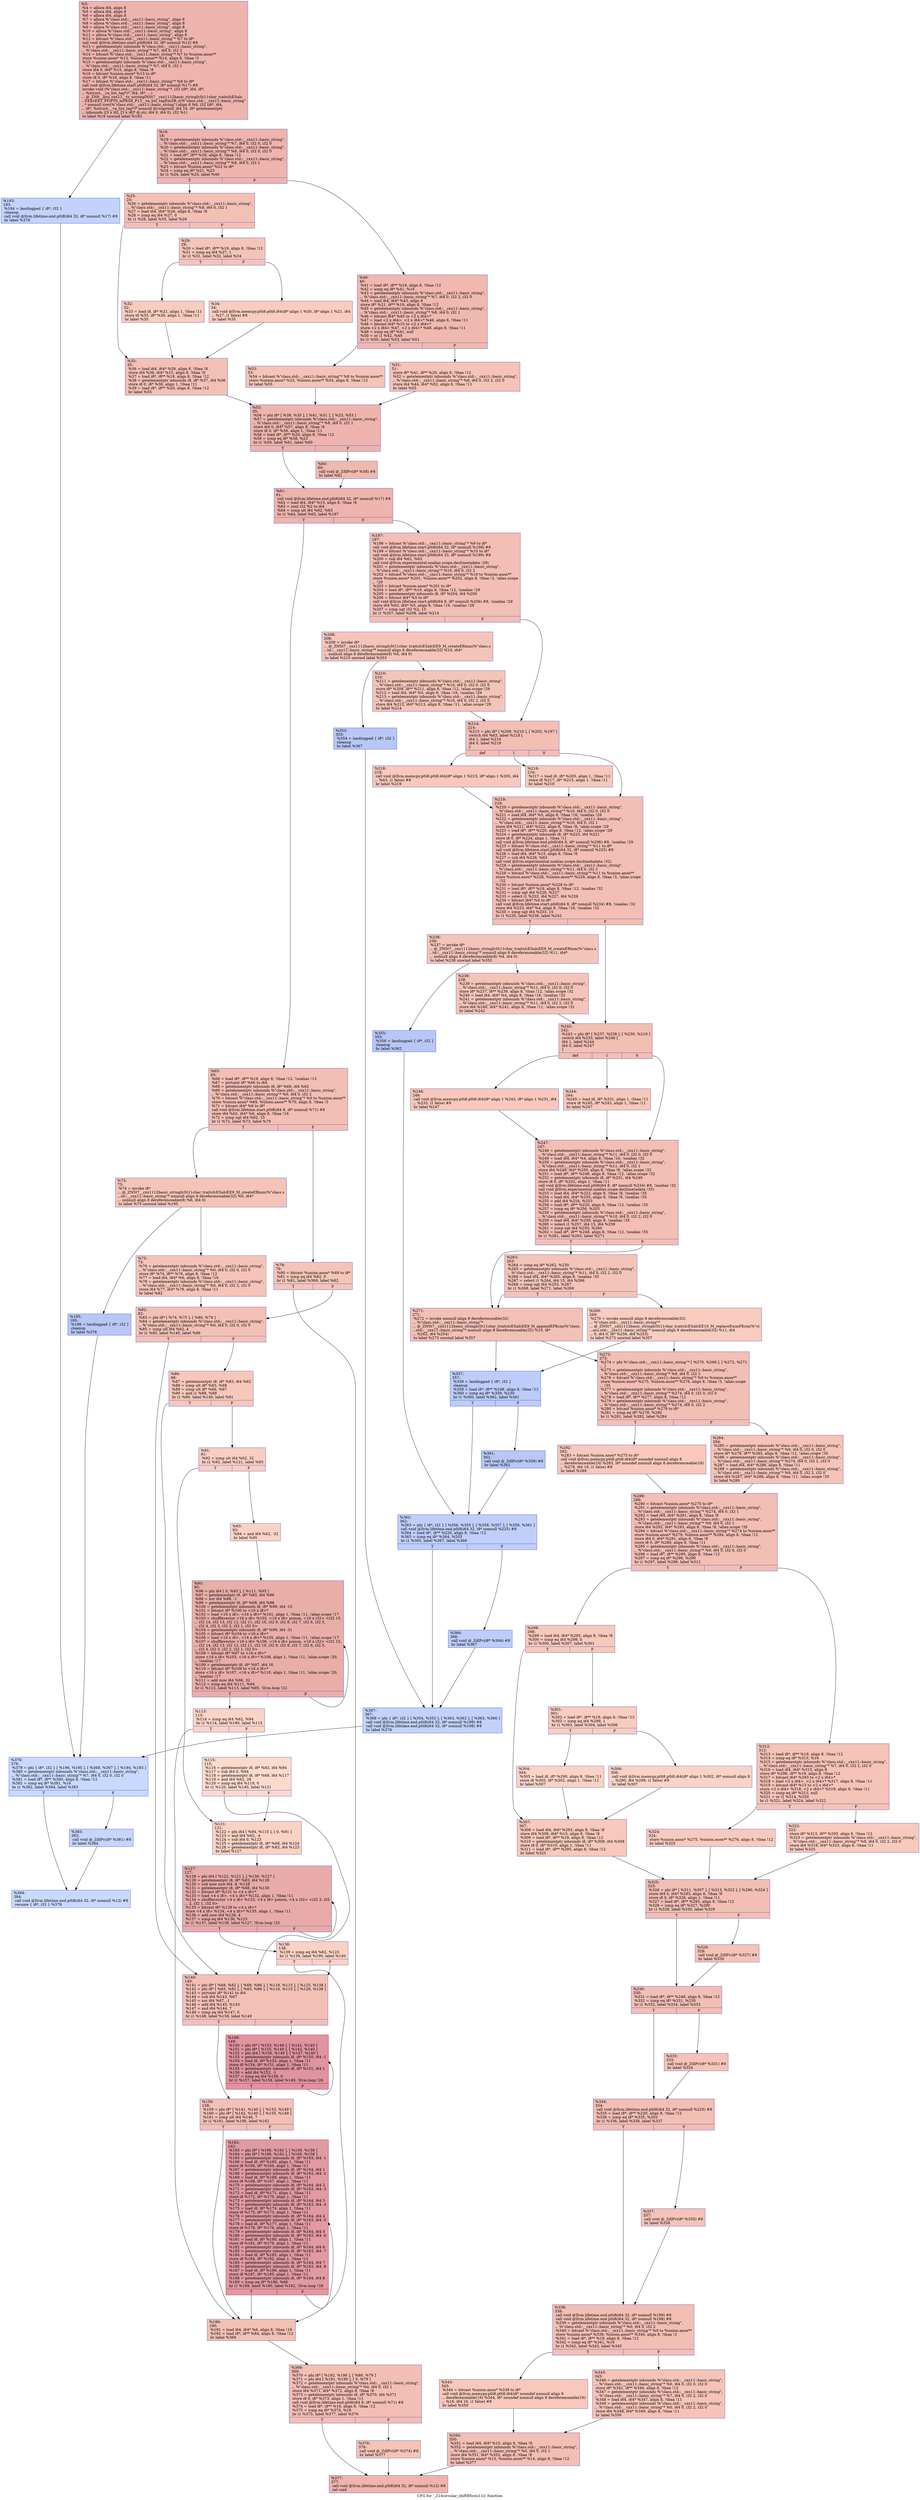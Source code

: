 digraph "CFG for '_Z14circular_shiftB5cxx11ii' function" {
	label="CFG for '_Z14circular_shiftB5cxx11ii' function";

	Node0x5577aebaa3b0 [shape=record,color="#3d50c3ff", style=filled, fillcolor="#d8564670",label="{%3:\l  %4 = alloca i64, align 8\l  %5 = alloca i64, align 8\l  %6 = alloca i64, align 8\l  %7 = alloca %\"class.std::__cxx11::basic_string\", align 8\l  %8 = alloca %\"class.std::__cxx11::basic_string\", align 8\l  %9 = alloca %\"class.std::__cxx11::basic_string\", align 8\l  %10 = alloca %\"class.std::__cxx11::basic_string\", align 8\l  %11 = alloca %\"class.std::__cxx11::basic_string\", align 8\l  %12 = bitcast %\"class.std::__cxx11::basic_string\"* %7 to i8*\l  call void @llvm.lifetime.start.p0i8(i64 32, i8* nonnull %12) #8\l  %13 = getelementptr inbounds %\"class.std::__cxx11::basic_string\",\l... %\"class.std::__cxx11::basic_string\"* %7, i64 0, i32 2\l  %14 = bitcast %\"class.std::__cxx11::basic_string\"* %7 to %union.anon**\l  store %union.anon* %13, %union.anon** %14, align 8, !tbaa !3\l  %15 = getelementptr inbounds %\"class.std::__cxx11::basic_string\",\l... %\"class.std::__cxx11::basic_string\"* %7, i64 0, i32 1\l  store i64 0, i64* %15, align 8, !tbaa !8\l  %16 = bitcast %union.anon* %13 to i8*\l  store i8 0, i8* %16, align 8, !tbaa !11\l  %17 = bitcast %\"class.std::__cxx11::basic_string\"* %8 to i8*\l  call void @llvm.lifetime.start.p0i8(i64 32, i8* nonnull %17) #8\l  invoke void (%\"class.std::__cxx11::basic_string\"*, i32 (i8*, i64, i8*,\l... %struct.__va_list_tag*)*, i64, i8*, ...)\l... @_ZN9__gnu_cxx12__to_xstringINSt7__cxx1112basic_stringIcSt11char_traitsIcESaIc\l...EEEcEET_PFiPT0_mPKS8_P13__va_list_tagEmSB_z(%\"class.std::__cxx11::basic_string\"\l...* nonnull sret(%\"class.std::__cxx11::basic_string\") align 8 %8, i32 (i8*, i64,\l... i8*, %struct.__va_list_tag*)* nonnull @vsnprintf, i64 16, i8* getelementptr\l... inbounds ([3 x i8], [3 x i8]* @.str, i64 0, i64 0), i32 %1)\l          to label %18 unwind label %193\l}"];
	Node0x5577aebaa3b0 -> Node0x5577aebac730;
	Node0x5577aebaa3b0 -> Node0x5577aebac7c0;
	Node0x5577aebac730 [shape=record,color="#3d50c3ff", style=filled, fillcolor="#d8564670",label="{%18:\l18:                                               \l  %19 = getelementptr inbounds %\"class.std::__cxx11::basic_string\",\l... %\"class.std::__cxx11::basic_string\"* %7, i64 0, i32 0, i32 0\l  %20 = getelementptr inbounds %\"class.std::__cxx11::basic_string\",\l... %\"class.std::__cxx11::basic_string\"* %8, i64 0, i32 0, i32 0\l  %21 = load i8*, i8** %20, align 8, !tbaa !12\l  %22 = getelementptr inbounds %\"class.std::__cxx11::basic_string\",\l... %\"class.std::__cxx11::basic_string\"* %8, i64 0, i32 2\l  %23 = bitcast %union.anon* %22 to i8*\l  %24 = icmp eq i8* %21, %23\l  br i1 %24, label %25, label %40\l|{<s0>T|<s1>F}}"];
	Node0x5577aebac730:s0 -> Node0x5577aebace40;
	Node0x5577aebac730:s1 -> Node0x5577aebaced0;
	Node0x5577aebace40 [shape=record,color="#3d50c3ff", style=filled, fillcolor="#e5705870",label="{%25:\l25:                                               \l  %26 = getelementptr inbounds %\"class.std::__cxx11::basic_string\",\l... %\"class.std::__cxx11::basic_string\"* %8, i64 0, i32 1\l  %27 = load i64, i64* %26, align 8, !tbaa !8\l  %28 = icmp eq i64 %27, 0\l  br i1 %28, label %35, label %29\l|{<s0>T|<s1>F}}"];
	Node0x5577aebace40:s0 -> Node0x5577aebad7e0;
	Node0x5577aebace40:s1 -> Node0x5577aebad830;
	Node0x5577aebad830 [shape=record,color="#3d50c3ff", style=filled, fillcolor="#e97a5f70",label="{%29:\l29:                                               \l  %30 = load i8*, i8** %19, align 8, !tbaa !12\l  %31 = icmp eq i64 %27, 1\l  br i1 %31, label %32, label %34\l|{<s0>T|<s1>F}}"];
	Node0x5577aebad830:s0 -> Node0x5577aebae0b0;
	Node0x5577aebad830:s1 -> Node0x5577aebae100;
	Node0x5577aebae0b0 [shape=record,color="#3d50c3ff", style=filled, fillcolor="#f08b6e70",label="{%32:\l32:                                               \l  %33 = load i8, i8* %21, align 1, !tbaa !11\l  store i8 %33, i8* %30, align 1, !tbaa !11\l  br label %35\l}"];
	Node0x5577aebae0b0 -> Node0x5577aebad7e0;
	Node0x5577aebae100 [shape=record,color="#3d50c3ff", style=filled, fillcolor="#f08b6e70",label="{%34:\l34:                                               \l  call void @llvm.memcpy.p0i8.p0i8.i64(i8* align 1 %30, i8* align 1 %21, i64\l... %27, i1 false) #8\l  br label %35\l}"];
	Node0x5577aebae100 -> Node0x5577aebad7e0;
	Node0x5577aebad7e0 [shape=record,color="#3d50c3ff", style=filled, fillcolor="#e5705870",label="{%35:\l35:                                               \l  %36 = load i64, i64* %26, align 8, !tbaa !8\l  store i64 %36, i64* %15, align 8, !tbaa !8\l  %37 = load i8*, i8** %19, align 8, !tbaa !12\l  %38 = getelementptr inbounds i8, i8* %37, i64 %36\l  store i8 0, i8* %38, align 1, !tbaa !11\l  %39 = load i8*, i8** %20, align 8, !tbaa !12\l  br label %55\l}"];
	Node0x5577aebad7e0 -> Node0x5577aebaf290;
	Node0x5577aebaced0 [shape=record,color="#3d50c3ff", style=filled, fillcolor="#de614d70",label="{%40:\l40:                                               \l  %41 = load i8*, i8** %19, align 8, !tbaa !12\l  %42 = icmp eq i8* %41, %16\l  %43 = getelementptr inbounds %\"class.std::__cxx11::basic_string\",\l... %\"class.std::__cxx11::basic_string\"* %7, i64 0, i32 2, i32 0\l  %44 = load i64, i64* %43, align 8\l  store i8* %21, i8** %19, align 8, !tbaa !12\l  %45 = getelementptr inbounds %\"class.std::__cxx11::basic_string\",\l... %\"class.std::__cxx11::basic_string\"* %8, i64 0, i32 1\l  %46 = bitcast i64* %45 to \<2 x i64\>*\l  %47 = load \<2 x i64\>, \<2 x i64\>* %46, align 8, !tbaa !11\l  %48 = bitcast i64* %15 to \<2 x i64\>*\l  store \<2 x i64\> %47, \<2 x i64\>* %48, align 8, !tbaa !11\l  %49 = icmp eq i8* %41, null\l  %50 = or i1 %42, %49\l  br i1 %50, label %53, label %51\l|{<s0>T|<s1>F}}"];
	Node0x5577aebaced0:s0 -> Node0x5577aebaff20;
	Node0x5577aebaced0:s1 -> Node0x5577aebaff70;
	Node0x5577aebaff70 [shape=record,color="#3d50c3ff", style=filled, fillcolor="#e8765c70",label="{%51:\l51:                                               \l  store i8* %41, i8** %20, align 8, !tbaa !12\l  %52 = getelementptr inbounds %\"class.std::__cxx11::basic_string\",\l... %\"class.std::__cxx11::basic_string\"* %8, i64 0, i32 2, i32 0\l  store i64 %44, i64* %52, align 8, !tbaa !11\l  br label %55\l}"];
	Node0x5577aebaff70 -> Node0x5577aebaf290;
	Node0x5577aebaff20 [shape=record,color="#3d50c3ff", style=filled, fillcolor="#e8765c70",label="{%53:\l53:                                               \l  %54 = bitcast %\"class.std::__cxx11::basic_string\"* %8 to %union.anon**\l  store %union.anon* %22, %union.anon** %54, align 8, !tbaa !12\l  br label %55\l}"];
	Node0x5577aebaff20 -> Node0x5577aebaf290;
	Node0x5577aebaf290 [shape=record,color="#3d50c3ff", style=filled, fillcolor="#d8564670",label="{%55:\l55:                                               \l  %56 = phi i8* [ %39, %35 ], [ %41, %51 ], [ %23, %53 ]\l  %57 = getelementptr inbounds %\"class.std::__cxx11::basic_string\",\l... %\"class.std::__cxx11::basic_string\"* %8, i64 0, i32 1\l  store i64 0, i64* %57, align 8, !tbaa !8\l  store i8 0, i8* %56, align 1, !tbaa !11\l  %58 = load i8*, i8** %20, align 8, !tbaa !12\l  %59 = icmp eq i8* %58, %23\l  br i1 %59, label %61, label %60\l|{<s0>T|<s1>F}}"];
	Node0x5577aebaf290:s0 -> Node0x5577aebb0720;
	Node0x5577aebaf290:s1 -> Node0x5577aebb0770;
	Node0x5577aebb0770 [shape=record,color="#3d50c3ff", style=filled, fillcolor="#de614d70",label="{%60:\l60:                                               \l  call void @_ZdlPv(i8* %58) #8\l  br label %61\l}"];
	Node0x5577aebb0770 -> Node0x5577aebb0720;
	Node0x5577aebb0720 [shape=record,color="#3d50c3ff", style=filled, fillcolor="#d8564670",label="{%61:\l61:                                               \l  call void @llvm.lifetime.end.p0i8(i64 32, i8* nonnull %17) #8\l  %62 = load i64, i64* %15, align 8, !tbaa !8\l  %63 = sext i32 %2 to i64\l  %64 = icmp ult i64 %62, %63\l  br i1 %64, label %65, label %197\l|{<s0>T|<s1>F}}"];
	Node0x5577aebb0720:s0 -> Node0x5577aebb1300;
	Node0x5577aebb0720:s1 -> Node0x5577aebb1350;
	Node0x5577aebb1300 [shape=record,color="#3d50c3ff", style=filled, fillcolor="#e36c5570",label="{%65:\l65:                                               \l  %66 = load i8*, i8** %19, align 8, !tbaa !12, !noalias !13\l  %67 = ptrtoint i8* %66 to i64\l  %68 = getelementptr inbounds i8, i8* %66, i64 %62\l  %69 = getelementptr inbounds %\"class.std::__cxx11::basic_string\",\l... %\"class.std::__cxx11::basic_string\"* %0, i64 0, i32 2\l  %70 = bitcast %\"class.std::__cxx11::basic_string\"* %0 to %union.anon**\l  store %union.anon* %69, %union.anon** %70, align 8, !tbaa !3\l  %71 = bitcast i64* %6 to i8*\l  call void @llvm.lifetime.start.p0i8(i64 8, i8* nonnull %71) #8\l  store i64 %62, i64* %6, align 8, !tbaa !16\l  %72 = icmp ugt i64 %62, 15\l  br i1 %72, label %73, label %79\l|{<s0>T|<s1>F}}"];
	Node0x5577aebb1300:s0 -> Node0x5577aebb22c0;
	Node0x5577aebb1300:s1 -> Node0x5577aebb2350;
	Node0x5577aebb22c0 [shape=record,color="#3d50c3ff", style=filled, fillcolor="#e97a5f70",label="{%73:\l73:                                               \l  %74 = invoke i8*\l... @_ZNSt7__cxx1112basic_stringIcSt11char_traitsIcESaIcEE9_M_createERmm(%\"class.s\l...td::__cxx11::basic_string\"* nonnull align 8 dereferenceable(32) %0, i64*\l... nonnull align 8 dereferenceable(8) %6, i64 0)\l          to label %75 unwind label %195\l}"];
	Node0x5577aebb22c0 -> Node0x5577aebb2580;
	Node0x5577aebb22c0 -> Node0x5577aebb25d0;
	Node0x5577aebb2580 [shape=record,color="#3d50c3ff", style=filled, fillcolor="#e97a5f70",label="{%75:\l75:                                               \l  %76 = getelementptr inbounds %\"class.std::__cxx11::basic_string\",\l... %\"class.std::__cxx11::basic_string\"* %0, i64 0, i32 0, i32 0\l  store i8* %74, i8** %76, align 8, !tbaa !12\l  %77 = load i64, i64* %6, align 8, !tbaa !16\l  %78 = getelementptr inbounds %\"class.std::__cxx11::basic_string\",\l... %\"class.std::__cxx11::basic_string\"* %0, i64 0, i32 2, i32 0\l  store i64 %77, i64* %78, align 8, !tbaa !11\l  br label %82\l}"];
	Node0x5577aebb2580 -> Node0x5577aebb2490;
	Node0x5577aebb2350 [shape=record,color="#3d50c3ff", style=filled, fillcolor="#e97a5f70",label="{%79:\l79:                                               \l  %80 = bitcast %union.anon* %69 to i8*\l  %81 = icmp eq i64 %62, 0\l  br i1 %81, label %369, label %82\l|{<s0>T|<s1>F}}"];
	Node0x5577aebb2350:s0 -> Node0x5577aebb3400;
	Node0x5577aebb2350:s1 -> Node0x5577aebb2490;
	Node0x5577aebb2490 [shape=record,color="#3d50c3ff", style=filled, fillcolor="#e5705870",label="{%82:\l82:                                               \l  %83 = phi i8* [ %74, %75 ], [ %80, %79 ]\l  %84 = getelementptr inbounds %\"class.std::__cxx11::basic_string\",\l... %\"class.std::__cxx11::basic_string\"* %0, i64 0, i32 0, i32 0\l  %85 = icmp ult i64 %62, 4\l  br i1 %85, label %140, label %86\l|{<s0>T|<s1>F}}"];
	Node0x5577aebb2490:s0 -> Node0x5577aebb3750;
	Node0x5577aebb2490:s1 -> Node0x5577aebb37a0;
	Node0x5577aebb37a0 [shape=record,color="#3d50c3ff", style=filled, fillcolor="#ec7f6370",label="{%86:\l86:                                               \l  %87 = getelementptr i8, i8* %83, i64 %62\l  %88 = icmp ult i8* %83, %68\l  %89 = icmp ult i8* %66, %87\l  %90 = and i1 %88, %89\l  br i1 %90, label %140, label %91\l|{<s0>T|<s1>F}}"];
	Node0x5577aebb37a0:s0 -> Node0x5577aebb3750;
	Node0x5577aebb37a0:s1 -> Node0x5577aebb3b30;
	Node0x5577aebb3b30 [shape=record,color="#3d50c3ff", style=filled, fillcolor="#f2907270",label="{%91:\l91:                                               \l  %92 = icmp ult i64 %62, 32\l  br i1 %92, label %121, label %93\l|{<s0>T|<s1>F}}"];
	Node0x5577aebb3b30:s0 -> Node0x5577aebb3cc0;
	Node0x5577aebb3b30:s1 -> Node0x5577aebb3d10;
	Node0x5577aebb3d10 [shape=record,color="#3d50c3ff", style=filled, fillcolor="#f59c7d70",label="{%93:\l93:                                               \l  %94 = and i64 %62, -32\l  br label %95\l}"];
	Node0x5577aebb3d10 -> Node0x5577aebb3f10;
	Node0x5577aebb3f10 [shape=record,color="#3d50c3ff", style=filled, fillcolor="#d0473d70",label="{%95:\l95:                                               \l  %96 = phi i64 [ 0, %93 ], [ %111, %95 ]\l  %97 = getelementptr i8, i8* %83, i64 %96\l  %98 = xor i64 %96, -1\l  %99 = getelementptr i8, i8* %68, i64 %98\l  %100 = getelementptr inbounds i8, i8* %99, i64 -15\l  %101 = bitcast i8* %100 to \<16 x i8\>*\l  %102 = load \<16 x i8\>, \<16 x i8\>* %101, align 1, !tbaa !11, !alias.scope !17\l  %103 = shufflevector \<16 x i8\> %102, \<16 x i8\> poison, \<16 x i32\> \<i32 15,\l... i32 14, i32 13, i32 12, i32 11, i32 10, i32 9, i32 8, i32 7, i32 6, i32 5,\l... i32 4, i32 3, i32 2, i32 1, i32 0\>\l  %104 = getelementptr inbounds i8, i8* %99, i64 -31\l  %105 = bitcast i8* %104 to \<16 x i8\>*\l  %106 = load \<16 x i8\>, \<16 x i8\>* %105, align 1, !tbaa !11, !alias.scope !17\l  %107 = shufflevector \<16 x i8\> %106, \<16 x i8\> poison, \<16 x i32\> \<i32 15,\l... i32 14, i32 13, i32 12, i32 11, i32 10, i32 9, i32 8, i32 7, i32 6, i32 5,\l... i32 4, i32 3, i32 2, i32 1, i32 0\>\l  %108 = bitcast i8* %97 to \<16 x i8\>*\l  store \<16 x i8\> %103, \<16 x i8\>* %108, align 1, !tbaa !11, !alias.scope !20,\l... !noalias !17\l  %109 = getelementptr i8, i8* %97, i64 16\l  %110 = bitcast i8* %109 to \<16 x i8\>*\l  store \<16 x i8\> %107, \<16 x i8\>* %110, align 1, !tbaa !11, !alias.scope !20,\l... !noalias !17\l  %111 = add nuw i64 %96, 32\l  %112 = icmp eq i64 %111, %94\l  br i1 %112, label %113, label %95, !llvm.loop !22\l|{<s0>T|<s1>F}}"];
	Node0x5577aebb3f10:s0 -> Node0x5577aebb6230;
	Node0x5577aebb3f10:s1 -> Node0x5577aebb3f10;
	Node0x5577aebb6230 [shape=record,color="#3d50c3ff", style=filled, fillcolor="#f59c7d70",label="{%113:\l113:                                              \l  %114 = icmp eq i64 %62, %94\l  br i1 %114, label %190, label %115\l|{<s0>T|<s1>F}}"];
	Node0x5577aebb6230:s0 -> Node0x5577aebb64e0;
	Node0x5577aebb6230:s1 -> Node0x5577aebb6530;
	Node0x5577aebb6530 [shape=record,color="#3d50c3ff", style=filled, fillcolor="#f7ac8e70",label="{%115:\l115:                                              \l  %116 = getelementptr i8, i8* %83, i64 %94\l  %117 = sub i64 0, %94\l  %118 = getelementptr i8, i8* %68, i64 %117\l  %119 = and i64 %62, 28\l  %120 = icmp eq i64 %119, 0\l  br i1 %120, label %140, label %121\l|{<s0>T|<s1>F}}"];
	Node0x5577aebb6530:s0 -> Node0x5577aebb3750;
	Node0x5577aebb6530:s1 -> Node0x5577aebb3cc0;
	Node0x5577aebb3cc0 [shape=record,color="#3d50c3ff", style=filled, fillcolor="#f4987a70",label="{%121:\l121:                                              \l  %122 = phi i64 [ %94, %115 ], [ 0, %91 ]\l  %123 = and i64 %62, -4\l  %124 = sub i64 0, %123\l  %125 = getelementptr i8, i8* %68, i64 %124\l  %126 = getelementptr i8, i8* %83, i64 %123\l  br label %127\l}"];
	Node0x5577aebb3cc0 -> Node0x5577aebb6d50;
	Node0x5577aebb6d50 [shape=record,color="#3d50c3ff", style=filled, fillcolor="#cc403a70",label="{%127:\l127:                                              \l  %128 = phi i64 [ %122, %121 ], [ %136, %127 ]\l  %129 = getelementptr i8, i8* %83, i64 %128\l  %130 = sub nuw nsw i64 -4, %128\l  %131 = getelementptr i8, i8* %68, i64 %130\l  %132 = bitcast i8* %131 to \<4 x i8\>*\l  %133 = load \<4 x i8\>, \<4 x i8\>* %132, align 1, !tbaa !11\l  %134 = shufflevector \<4 x i8\> %133, \<4 x i8\> poison, \<4 x i32\> \<i32 3, i32\l... 2, i32 1, i32 0\>\l  %135 = bitcast i8* %129 to \<4 x i8\>*\l  store \<4 x i8\> %134, \<4 x i8\>* %135, align 1, !tbaa !11\l  %136 = add nuw i64 %128, 4\l  %137 = icmp eq i64 %136, %123\l  br i1 %137, label %138, label %127, !llvm.loop !25\l|{<s0>T|<s1>F}}"];
	Node0x5577aebb6d50:s0 -> Node0x5577aebb7cd0;
	Node0x5577aebb6d50:s1 -> Node0x5577aebb6d50;
	Node0x5577aebb7cd0 [shape=record,color="#3d50c3ff", style=filled, fillcolor="#f4987a70",label="{%138:\l138:                                              \l  %139 = icmp eq i64 %62, %123\l  br i1 %139, label %190, label %140\l|{<s0>T|<s1>F}}"];
	Node0x5577aebb7cd0:s0 -> Node0x5577aebb64e0;
	Node0x5577aebb7cd0:s1 -> Node0x5577aebb3750;
	Node0x5577aebb3750 [shape=record,color="#3d50c3ff", style=filled, fillcolor="#e5705870",label="{%140:\l140:                                              \l  %141 = phi i8* [ %68, %82 ], [ %68, %86 ], [ %118, %115 ], [ %125, %138 ]\l  %142 = phi i8* [ %83, %82 ], [ %83, %86 ], [ %116, %115 ], [ %126, %138 ]\l  %143 = ptrtoint i8* %141 to i64\l  %144 = sub i64 %143, %67\l  %145 = xor i64 %67, -1\l  %146 = add i64 %145, %143\l  %147 = and i64 %144, 7\l  %148 = icmp eq i64 %147, 0\l  br i1 %148, label %158, label %149\l|{<s0>T|<s1>F}}"];
	Node0x5577aebb3750:s0 -> Node0x5577aebb8570;
	Node0x5577aebb3750:s1 -> Node0x5577aebb85c0;
	Node0x5577aebb85c0 [shape=record,color="#b70d28ff", style=filled, fillcolor="#b70d2870",label="{%149:\l149:                                              \l  %150 = phi i8* [ %153, %149 ], [ %141, %140 ]\l  %151 = phi i8* [ %155, %149 ], [ %142, %140 ]\l  %152 = phi i64 [ %156, %149 ], [ %147, %140 ]\l  %153 = getelementptr inbounds i8, i8* %150, i64 -1\l  %154 = load i8, i8* %153, align 1, !tbaa !11\l  store i8 %154, i8* %151, align 1, !tbaa !11\l  %155 = getelementptr inbounds i8, i8* %151, i64 1\l  %156 = add i64 %152, -1\l  %157 = icmp eq i64 %156, 0\l  br i1 %157, label %158, label %149, !llvm.loop !26\l|{<s0>T|<s1>F}}"];
	Node0x5577aebb85c0:s0 -> Node0x5577aebb8570;
	Node0x5577aebb85c0:s1 -> Node0x5577aebb85c0;
	Node0x5577aebb8570 [shape=record,color="#3d50c3ff", style=filled, fillcolor="#e5705870",label="{%158:\l158:                                              \l  %159 = phi i8* [ %141, %140 ], [ %153, %149 ]\l  %160 = phi i8* [ %142, %140 ], [ %155, %149 ]\l  %161 = icmp ult i64 %146, 7\l  br i1 %161, label %190, label %162\l|{<s0>T|<s1>F}}"];
	Node0x5577aebb8570:s0 -> Node0x5577aebb64e0;
	Node0x5577aebb8570:s1 -> Node0x5577aebb9080;
	Node0x5577aebb9080 [shape=record,color="#b70d28ff", style=filled, fillcolor="#bb1b2c70",label="{%162:\l162:                                              \l  %163 = phi i8* [ %186, %162 ], [ %159, %158 ]\l  %164 = phi i8* [ %188, %162 ], [ %160, %158 ]\l  %165 = getelementptr inbounds i8, i8* %163, i64 -1\l  %166 = load i8, i8* %165, align 1, !tbaa !11\l  store i8 %166, i8* %164, align 1, !tbaa !11\l  %167 = getelementptr inbounds i8, i8* %164, i64 1\l  %168 = getelementptr inbounds i8, i8* %163, i64 -2\l  %169 = load i8, i8* %168, align 1, !tbaa !11\l  store i8 %169, i8* %167, align 1, !tbaa !11\l  %170 = getelementptr inbounds i8, i8* %164, i64 2\l  %171 = getelementptr inbounds i8, i8* %163, i64 -3\l  %172 = load i8, i8* %171, align 1, !tbaa !11\l  store i8 %172, i8* %170, align 1, !tbaa !11\l  %173 = getelementptr inbounds i8, i8* %164, i64 3\l  %174 = getelementptr inbounds i8, i8* %163, i64 -4\l  %175 = load i8, i8* %174, align 1, !tbaa !11\l  store i8 %175, i8* %173, align 1, !tbaa !11\l  %176 = getelementptr inbounds i8, i8* %164, i64 4\l  %177 = getelementptr inbounds i8, i8* %163, i64 -5\l  %178 = load i8, i8* %177, align 1, !tbaa !11\l  store i8 %178, i8* %176, align 1, !tbaa !11\l  %179 = getelementptr inbounds i8, i8* %164, i64 5\l  %180 = getelementptr inbounds i8, i8* %163, i64 -6\l  %181 = load i8, i8* %180, align 1, !tbaa !11\l  store i8 %181, i8* %179, align 1, !tbaa !11\l  %182 = getelementptr inbounds i8, i8* %164, i64 6\l  %183 = getelementptr inbounds i8, i8* %163, i64 -7\l  %184 = load i8, i8* %183, align 1, !tbaa !11\l  store i8 %184, i8* %182, align 1, !tbaa !11\l  %185 = getelementptr inbounds i8, i8* %164, i64 7\l  %186 = getelementptr inbounds i8, i8* %163, i64 -8\l  %187 = load i8, i8* %186, align 1, !tbaa !11\l  store i8 %187, i8* %185, align 1, !tbaa !11\l  %188 = getelementptr inbounds i8, i8* %164, i64 8\l  %189 = icmp eq i8* %186, %66\l  br i1 %189, label %190, label %162, !llvm.loop !28\l|{<s0>T|<s1>F}}"];
	Node0x5577aebb9080:s0 -> Node0x5577aebb64e0;
	Node0x5577aebb9080:s1 -> Node0x5577aebb9080;
	Node0x5577aebb64e0 [shape=record,color="#3d50c3ff", style=filled, fillcolor="#e5705870",label="{%190:\l190:                                              \l  %191 = load i64, i64* %6, align 8, !tbaa !16\l  %192 = load i8*, i8** %84, align 8, !tbaa !12\l  br label %369\l}"];
	Node0x5577aebb64e0 -> Node0x5577aebb3400;
	Node0x5577aebac7c0 [shape=record,color="#3d50c3ff", style=filled, fillcolor="#779af770",label="{%193:\l193:                                              \l  %194 = landingpad \{ i8*, i32 \}\l          cleanup\l  call void @llvm.lifetime.end.p0i8(i64 32, i8* nonnull %17) #8\l  br label %378\l}"];
	Node0x5577aebac7c0 -> Node0x5577aebbb5a0;
	Node0x5577aebb25d0 [shape=record,color="#3d50c3ff", style=filled, fillcolor="#5f7fe870",label="{%195:\l195:                                              \l  %196 = landingpad \{ i8*, i32 \}\l          cleanup\l  br label %378\l}"];
	Node0x5577aebb25d0 -> Node0x5577aebbb5a0;
	Node0x5577aebb1350 [shape=record,color="#3d50c3ff", style=filled, fillcolor="#e36c5570",label="{%197:\l197:                                              \l  %198 = bitcast %\"class.std::__cxx11::basic_string\"* %9 to i8*\l  call void @llvm.lifetime.start.p0i8(i64 32, i8* nonnull %198) #8\l  %199 = bitcast %\"class.std::__cxx11::basic_string\"* %10 to i8*\l  call void @llvm.lifetime.start.p0i8(i64 32, i8* nonnull %199) #8\l  %200 = sub i64 %62, %63\l  call void @llvm.experimental.noalias.scope.decl(metadata !29)\l  %201 = getelementptr inbounds %\"class.std::__cxx11::basic_string\",\l... %\"class.std::__cxx11::basic_string\"* %10, i64 0, i32 2\l  %202 = bitcast %\"class.std::__cxx11::basic_string\"* %10 to %union.anon**\l  store %union.anon* %201, %union.anon** %202, align 8, !tbaa !3, !alias.scope\l... !29\l  %203 = bitcast %union.anon* %201 to i8*\l  %204 = load i8*, i8** %19, align 8, !tbaa !12, !noalias !29\l  %205 = getelementptr inbounds i8, i8* %204, i64 %200\l  %206 = bitcast i64* %5 to i8*\l  call void @llvm.lifetime.start.p0i8(i64 8, i8* nonnull %206) #8, !noalias !29\l  store i64 %63, i64* %5, align 8, !tbaa !16, !noalias !29\l  %207 = icmp ugt i32 %2, 15\l  br i1 %207, label %208, label %214\l|{<s0>T|<s1>F}}"];
	Node0x5577aebb1350:s0 -> Node0x5577aebbcab0;
	Node0x5577aebb1350:s1 -> Node0x5577aebbcb40;
	Node0x5577aebbcab0 [shape=record,color="#3d50c3ff", style=filled, fillcolor="#e97a5f70",label="{%208:\l208:                                              \l  %209 = invoke i8*\l... @_ZNSt7__cxx1112basic_stringIcSt11char_traitsIcESaIcEE9_M_createERmm(%\"class.s\l...td::__cxx11::basic_string\"* nonnull align 8 dereferenceable(32) %10, i64*\l... nonnull align 8 dereferenceable(8) %5, i64 0)\l          to label %210 unwind label %353\l}"];
	Node0x5577aebbcab0 -> Node0x5577aebbccd0;
	Node0x5577aebbcab0 -> Node0x5577aebbcd20;
	Node0x5577aebbccd0 [shape=record,color="#3d50c3ff", style=filled, fillcolor="#e97a5f70",label="{%210:\l210:                                              \l  %211 = getelementptr inbounds %\"class.std::__cxx11::basic_string\",\l... %\"class.std::__cxx11::basic_string\"* %10, i64 0, i32 0, i32 0\l  store i8* %209, i8** %211, align 8, !tbaa !12, !alias.scope !29\l  %212 = load i64, i64* %5, align 8, !tbaa !16, !noalias !29\l  %213 = getelementptr inbounds %\"class.std::__cxx11::basic_string\",\l... %\"class.std::__cxx11::basic_string\"* %10, i64 0, i32 2, i32 0\l  store i64 %212, i64* %213, align 8, !tbaa !11, !alias.scope !29\l  br label %214\l}"];
	Node0x5577aebbccd0 -> Node0x5577aebbcb40;
	Node0x5577aebbcb40 [shape=record,color="#3d50c3ff", style=filled, fillcolor="#e36c5570",label="{%214:\l214:                                              \l  %215 = phi i8* [ %209, %210 ], [ %203, %197 ]\l  switch i64 %63, label %218 [\l    i64 1, label %216\l    i64 0, label %219\l  ]\l|{<s0>def|<s1>1|<s2>0}}"];
	Node0x5577aebbcb40:s0 -> Node0x5577aebbd3c0;
	Node0x5577aebbcb40:s1 -> Node0x5577aebbd410;
	Node0x5577aebbcb40:s2 -> Node0x5577aebbd4a0;
	Node0x5577aebbd410 [shape=record,color="#3d50c3ff", style=filled, fillcolor="#ed836670",label="{%216:\l216:                                              \l  %217 = load i8, i8* %205, align 1, !tbaa !11\l  store i8 %217, i8* %215, align 1, !tbaa !11\l  br label %219\l}"];
	Node0x5577aebbd410 -> Node0x5577aebbd4a0;
	Node0x5577aebbd3c0 [shape=record,color="#3d50c3ff", style=filled, fillcolor="#ed836670",label="{%218:\l218:                                              \l  call void @llvm.memcpy.p0i8.p0i8.i64(i8* align 1 %215, i8* align 1 %205, i64\l... %63, i1 false) #8\l  br label %219\l}"];
	Node0x5577aebbd3c0 -> Node0x5577aebbd4a0;
	Node0x5577aebbd4a0 [shape=record,color="#3d50c3ff", style=filled, fillcolor="#e36c5570",label="{%219:\l219:                                              \l  %220 = getelementptr inbounds %\"class.std::__cxx11::basic_string\",\l... %\"class.std::__cxx11::basic_string\"* %10, i64 0, i32 0, i32 0\l  %221 = load i64, i64* %5, align 8, !tbaa !16, !noalias !29\l  %222 = getelementptr inbounds %\"class.std::__cxx11::basic_string\",\l... %\"class.std::__cxx11::basic_string\"* %10, i64 0, i32 1\l  store i64 %221, i64* %222, align 8, !tbaa !8, !alias.scope !29\l  %223 = load i8*, i8** %220, align 8, !tbaa !12, !alias.scope !29\l  %224 = getelementptr inbounds i8, i8* %223, i64 %221\l  store i8 0, i8* %224, align 1, !tbaa !11\l  call void @llvm.lifetime.end.p0i8(i64 8, i8* nonnull %206) #8, !noalias !29\l  %225 = bitcast %\"class.std::__cxx11::basic_string\"* %11 to i8*\l  call void @llvm.lifetime.start.p0i8(i64 32, i8* nonnull %225) #8\l  %226 = load i64, i64* %15, align 8, !tbaa !8\l  %227 = sub i64 %226, %63\l  call void @llvm.experimental.noalias.scope.decl(metadata !32)\l  %228 = getelementptr inbounds %\"class.std::__cxx11::basic_string\",\l... %\"class.std::__cxx11::basic_string\"* %11, i64 0, i32 2\l  %229 = bitcast %\"class.std::__cxx11::basic_string\"* %11 to %union.anon**\l  store %union.anon* %228, %union.anon** %229, align 8, !tbaa !3, !alias.scope\l... !32\l  %230 = bitcast %union.anon* %228 to i8*\l  %231 = load i8*, i8** %19, align 8, !tbaa !12, !noalias !32\l  %232 = icmp ugt i64 %226, %227\l  %233 = select i1 %232, i64 %227, i64 %226\l  %234 = bitcast i64* %4 to i8*\l  call void @llvm.lifetime.start.p0i8(i64 8, i8* nonnull %234) #8, !noalias !32\l  store i64 %233, i64* %4, align 8, !tbaa !16, !noalias !32\l  %235 = icmp ugt i64 %233, 15\l  br i1 %235, label %236, label %242\l|{<s0>T|<s1>F}}"];
	Node0x5577aebbd4a0:s0 -> Node0x5577aebbf570;
	Node0x5577aebbd4a0:s1 -> Node0x5577aebbf600;
	Node0x5577aebbf570 [shape=record,color="#3d50c3ff", style=filled, fillcolor="#e97a5f70",label="{%236:\l236:                                              \l  %237 = invoke i8*\l... @_ZNSt7__cxx1112basic_stringIcSt11char_traitsIcESaIcEE9_M_createERmm(%\"class.s\l...td::__cxx11::basic_string\"* nonnull align 8 dereferenceable(32) %11, i64*\l... nonnull align 8 dereferenceable(8) %4, i64 0)\l          to label %238 unwind label %355\l}"];
	Node0x5577aebbf570 -> Node0x5577aebbf790;
	Node0x5577aebbf570 -> Node0x5577aebbf7e0;
	Node0x5577aebbf790 [shape=record,color="#3d50c3ff", style=filled, fillcolor="#e97a5f70",label="{%238:\l238:                                              \l  %239 = getelementptr inbounds %\"class.std::__cxx11::basic_string\",\l... %\"class.std::__cxx11::basic_string\"* %11, i64 0, i32 0, i32 0\l  store i8* %237, i8** %239, align 8, !tbaa !12, !alias.scope !32\l  %240 = load i64, i64* %4, align 8, !tbaa !16, !noalias !32\l  %241 = getelementptr inbounds %\"class.std::__cxx11::basic_string\",\l... %\"class.std::__cxx11::basic_string\"* %11, i64 0, i32 2, i32 0\l  store i64 %240, i64* %241, align 8, !tbaa !11, !alias.scope !32\l  br label %242\l}"];
	Node0x5577aebbf790 -> Node0x5577aebbf600;
	Node0x5577aebbf600 [shape=record,color="#3d50c3ff", style=filled, fillcolor="#e36c5570",label="{%242:\l242:                                              \l  %243 = phi i8* [ %237, %238 ], [ %230, %219 ]\l  switch i64 %233, label %246 [\l    i64 1, label %244\l    i64 0, label %247\l  ]\l|{<s0>def|<s1>1|<s2>0}}"];
	Node0x5577aebbf600:s0 -> Node0x5577aebbfe80;
	Node0x5577aebbf600:s1 -> Node0x5577aebbfed0;
	Node0x5577aebbf600:s2 -> Node0x5577aebbff60;
	Node0x5577aebbfed0 [shape=record,color="#3d50c3ff", style=filled, fillcolor="#ed836670",label="{%244:\l244:                                              \l  %245 = load i8, i8* %231, align 1, !tbaa !11\l  store i8 %245, i8* %243, align 1, !tbaa !11\l  br label %247\l}"];
	Node0x5577aebbfed0 -> Node0x5577aebbff60;
	Node0x5577aebbfe80 [shape=record,color="#3d50c3ff", style=filled, fillcolor="#ed836670",label="{%246:\l246:                                              \l  call void @llvm.memcpy.p0i8.p0i8.i64(i8* align 1 %243, i8* align 1 %231, i64\l... %233, i1 false) #8\l  br label %247\l}"];
	Node0x5577aebbfe80 -> Node0x5577aebbff60;
	Node0x5577aebbff60 [shape=record,color="#3d50c3ff", style=filled, fillcolor="#e36c5570",label="{%247:\l247:                                              \l  %248 = getelementptr inbounds %\"class.std::__cxx11::basic_string\",\l... %\"class.std::__cxx11::basic_string\"* %11, i64 0, i32 0, i32 0\l  %249 = load i64, i64* %4, align 8, !tbaa !16, !noalias !32\l  %250 = getelementptr inbounds %\"class.std::__cxx11::basic_string\",\l... %\"class.std::__cxx11::basic_string\"* %11, i64 0, i32 1\l  store i64 %249, i64* %250, align 8, !tbaa !8, !alias.scope !32\l  %251 = load i8*, i8** %248, align 8, !tbaa !12, !alias.scope !32\l  %252 = getelementptr inbounds i8, i8* %251, i64 %249\l  store i8 0, i8* %252, align 1, !tbaa !11\l  call void @llvm.lifetime.end.p0i8(i64 8, i8* nonnull %234) #8, !noalias !32\l  call void @llvm.experimental.noalias.scope.decl(metadata !35)\l  %253 = load i64, i64* %222, align 8, !tbaa !8, !noalias !35\l  %254 = load i64, i64* %250, align 8, !tbaa !8, !noalias !35\l  %255 = add i64 %254, %253\l  %256 = load i8*, i8** %220, align 8, !tbaa !12, !noalias !35\l  %257 = icmp eq i8* %256, %203\l  %258 = getelementptr inbounds %\"class.std::__cxx11::basic_string\",\l... %\"class.std::__cxx11::basic_string\"* %10, i64 0, i32 2, i32 0\l  %259 = load i64, i64* %258, align 8, !noalias !35\l  %260 = select i1 %257, i64 15, i64 %259\l  %261 = icmp ugt i64 %255, %260\l  %262 = load i8*, i8** %248, align 8, !tbaa !12, !noalias !35\l  br i1 %261, label %263, label %271\l|{<s0>T|<s1>F}}"];
	Node0x5577aebbff60:s0 -> Node0x5577aebb72c0;
	Node0x5577aebbff60:s1 -> Node0x5577aebb7350;
	Node0x5577aebb72c0 [shape=record,color="#3d50c3ff", style=filled, fillcolor="#e97a5f70",label="{%263:\l263:                                              \l  %264 = icmp eq i8* %262, %230\l  %265 = getelementptr inbounds %\"class.std::__cxx11::basic_string\",\l... %\"class.std::__cxx11::basic_string\"* %11, i64 0, i32 2, i32 0\l  %266 = load i64, i64* %265, align 8, !noalias !35\l  %267 = select i1 %264, i64 15, i64 %266\l  %268 = icmp ugt i64 %255, %267\l  br i1 %268, label %271, label %269\l|{<s0>T|<s1>F}}"];
	Node0x5577aebb72c0:s0 -> Node0x5577aebb7350;
	Node0x5577aebb72c0:s1 -> Node0x5577aebc2560;
	Node0x5577aebc2560 [shape=record,color="#3d50c3ff", style=filled, fillcolor="#f08b6e70",label="{%269:\l269:                                              \l  %270 = invoke nonnull align 8 dereferenceable(32)\l... %\"class.std::__cxx11::basic_string\"*\l... @_ZNSt7__cxx1112basic_stringIcSt11char_traitsIcESaIcEE10_M_replaceEmmPKcm(%\"cl\l...ass.std::__cxx11::basic_string\"* nonnull align 8 dereferenceable(32) %11, i64\l... 0, i64 0, i8* %256, i64 %253)\l          to label %273 unwind label %357\l}"];
	Node0x5577aebc2560 -> Node0x5577aebc26c0;
	Node0x5577aebc2560 -> Node0x5577aebc2710;
	Node0x5577aebb7350 [shape=record,color="#3d50c3ff", style=filled, fillcolor="#e5705870",label="{%271:\l271:                                              \l  %272 = invoke nonnull align 8 dereferenceable(32)\l... %\"class.std::__cxx11::basic_string\"*\l... @_ZNSt7__cxx1112basic_stringIcSt11char_traitsIcESaIcEE9_M_appendEPKcm(%\"class.\l...std::__cxx11::basic_string\"* nonnull align 8 dereferenceable(32) %10, i8*\l... %262, i64 %254)\l          to label %273 unwind label %357\l}"];
	Node0x5577aebb7350 -> Node0x5577aebc26c0;
	Node0x5577aebb7350 -> Node0x5577aebc2710;
	Node0x5577aebc26c0 [shape=record,color="#3d50c3ff", style=filled, fillcolor="#e36c5570",label="{%273:\l273:                                              \l  %274 = phi %\"class.std::__cxx11::basic_string\"* [ %270, %269 ], [ %272, %271\l... ]\l  %275 = getelementptr inbounds %\"class.std::__cxx11::basic_string\",\l... %\"class.std::__cxx11::basic_string\"* %9, i64 0, i32 2\l  %276 = bitcast %\"class.std::__cxx11::basic_string\"* %9 to %union.anon**\l  store %union.anon* %275, %union.anon** %276, align 8, !tbaa !3, !alias.scope\l... !35\l  %277 = getelementptr inbounds %\"class.std::__cxx11::basic_string\",\l... %\"class.std::__cxx11::basic_string\"* %274, i64 0, i32 0, i32 0\l  %278 = load i8*, i8** %277, align 8, !tbaa !12\l  %279 = getelementptr inbounds %\"class.std::__cxx11::basic_string\",\l... %\"class.std::__cxx11::basic_string\"* %274, i64 0, i32 2\l  %280 = bitcast %union.anon* %279 to i8*\l  %281 = icmp eq i8* %278, %280\l  br i1 %281, label %282, label %284\l|{<s0>T|<s1>F}}"];
	Node0x5577aebc26c0:s0 -> Node0x5577aebb9e50;
	Node0x5577aebc26c0:s1 -> Node0x5577aebb9ea0;
	Node0x5577aebb9e50 [shape=record,color="#3d50c3ff", style=filled, fillcolor="#ed836670",label="{%282:\l282:                                              \l  %283 = bitcast %union.anon* %275 to i8*\l  call void @llvm.memcpy.p0i8.p0i8.i64(i8* noundef nonnull align 8\l... dereferenceable(16) %283, i8* noundef nonnull align 8 dereferenceable(16)\l... %278, i64 16, i1 false) #8\l  br label %289\l}"];
	Node0x5577aebb9e50 -> Node0x5577aebba280;
	Node0x5577aebb9ea0 [shape=record,color="#3d50c3ff", style=filled, fillcolor="#e8765c70",label="{%284:\l284:                                              \l  %285 = getelementptr inbounds %\"class.std::__cxx11::basic_string\",\l... %\"class.std::__cxx11::basic_string\"* %9, i64 0, i32 0, i32 0\l  store i8* %278, i8** %285, align 8, !tbaa !12, !alias.scope !35\l  %286 = getelementptr inbounds %\"class.std::__cxx11::basic_string\",\l... %\"class.std::__cxx11::basic_string\"* %274, i64 0, i32 2, i32 0\l  %287 = load i64, i64* %286, align 8, !tbaa !11\l  %288 = getelementptr inbounds %\"class.std::__cxx11::basic_string\",\l... %\"class.std::__cxx11::basic_string\"* %9, i64 0, i32 2, i32 0\l  store i64 %287, i64* %288, align 8, !tbaa !11, !alias.scope !35\l  br label %289\l}"];
	Node0x5577aebb9ea0 -> Node0x5577aebba280;
	Node0x5577aebba280 [shape=record,color="#3d50c3ff", style=filled, fillcolor="#e36c5570",label="{%289:\l289:                                              \l  %290 = bitcast %union.anon* %275 to i8*\l  %291 = getelementptr inbounds %\"class.std::__cxx11::basic_string\",\l... %\"class.std::__cxx11::basic_string\"* %274, i64 0, i32 1\l  %292 = load i64, i64* %291, align 8, !tbaa !8\l  %293 = getelementptr inbounds %\"class.std::__cxx11::basic_string\",\l... %\"class.std::__cxx11::basic_string\"* %9, i64 0, i32 1\l  store i64 %292, i64* %293, align 8, !tbaa !8, !alias.scope !35\l  %294 = bitcast %\"class.std::__cxx11::basic_string\"* %274 to %union.anon**\l  store %union.anon* %279, %union.anon** %294, align 8, !tbaa !12\l  store i64 0, i64* %291, align 8, !tbaa !8\l  store i8 0, i8* %280, align 8, !tbaa !11\l  %295 = getelementptr inbounds %\"class.std::__cxx11::basic_string\",\l... %\"class.std::__cxx11::basic_string\"* %9, i64 0, i32 0, i32 0\l  %296 = load i8*, i8** %295, align 8, !tbaa !12\l  %297 = icmp eq i8* %296, %290\l  br i1 %297, label %298, label %312\l|{<s0>T|<s1>F}}"];
	Node0x5577aebba280:s0 -> Node0x5577aebc5790;
	Node0x5577aebba280:s1 -> Node0x5577aebc57e0;
	Node0x5577aebc5790 [shape=record,color="#3d50c3ff", style=filled, fillcolor="#ed836670",label="{%298:\l298:                                              \l  %299 = load i64, i64* %293, align 8, !tbaa !8\l  %300 = icmp eq i64 %299, 0\l  br i1 %300, label %307, label %301\l|{<s0>T|<s1>F}}"];
	Node0x5577aebc5790:s0 -> Node0x5577aebc5a20;
	Node0x5577aebc5790:s1 -> Node0x5577aebc5a70;
	Node0x5577aebc5a70 [shape=record,color="#3d50c3ff", style=filled, fillcolor="#f08b6e70",label="{%301:\l301:                                              \l  %302 = load i8*, i8** %19, align 8, !tbaa !12\l  %303 = icmp eq i64 %299, 1\l  br i1 %303, label %304, label %306\l|{<s0>T|<s1>F}}"];
	Node0x5577aebc5a70:s0 -> Node0x5577aebc5cb0;
	Node0x5577aebc5a70:s1 -> Node0x5577aebc5d00;
	Node0x5577aebc5cb0 [shape=record,color="#3d50c3ff", style=filled, fillcolor="#f59c7d70",label="{%304:\l304:                                              \l  %305 = load i8, i8* %290, align 8, !tbaa !11\l  store i8 %305, i8* %302, align 1, !tbaa !11\l  br label %307\l}"];
	Node0x5577aebc5cb0 -> Node0x5577aebc5a20;
	Node0x5577aebc5d00 [shape=record,color="#3d50c3ff", style=filled, fillcolor="#f59c7d70",label="{%306:\l306:                                              \l  call void @llvm.memcpy.p0i8.p0i8.i64(i8* align 1 %302, i8* nonnull align 8\l... %290, i64 %299, i1 false) #8\l  br label %307\l}"];
	Node0x5577aebc5d00 -> Node0x5577aebc5a20;
	Node0x5577aebc5a20 [shape=record,color="#3d50c3ff", style=filled, fillcolor="#ed836670",label="{%307:\l307:                                              \l  %308 = load i64, i64* %293, align 8, !tbaa !8\l  store i64 %308, i64* %15, align 8, !tbaa !8\l  %309 = load i8*, i8** %19, align 8, !tbaa !12\l  %310 = getelementptr inbounds i8, i8* %309, i64 %308\l  store i8 0, i8* %310, align 1, !tbaa !11\l  %311 = load i8*, i8** %295, align 8, !tbaa !12\l  br label %325\l}"];
	Node0x5577aebc5a20 -> Node0x5577aebae530;
	Node0x5577aebc57e0 [shape=record,color="#3d50c3ff", style=filled, fillcolor="#e8765c70",label="{%312:\l312:                                              \l  %313 = load i8*, i8** %19, align 8, !tbaa !12\l  %314 = icmp eq i8* %313, %16\l  %315 = getelementptr inbounds %\"class.std::__cxx11::basic_string\",\l... %\"class.std::__cxx11::basic_string\"* %7, i64 0, i32 2, i32 0\l  %316 = load i64, i64* %315, align 8\l  store i8* %296, i8** %19, align 8, !tbaa !12\l  %317 = bitcast i64* %293 to \<2 x i64\>*\l  %318 = load \<2 x i64\>, \<2 x i64\>* %317, align 8, !tbaa !11\l  %319 = bitcast i64* %15 to \<2 x i64\>*\l  store \<2 x i64\> %318, \<2 x i64\>* %319, align 8, !tbaa !11\l  %320 = icmp eq i8* %313, null\l  %321 = or i1 %314, %320\l  br i1 %321, label %324, label %322\l|{<s0>T|<s1>F}}"];
	Node0x5577aebc57e0:s0 -> Node0x5577aebc71b0;
	Node0x5577aebc57e0:s1 -> Node0x5577aebc7200;
	Node0x5577aebc7200 [shape=record,color="#3d50c3ff", style=filled, fillcolor="#ef886b70",label="{%322:\l322:                                              \l  store i8* %313, i8** %295, align 8, !tbaa !12\l  %323 = getelementptr inbounds %\"class.std::__cxx11::basic_string\",\l... %\"class.std::__cxx11::basic_string\"* %9, i64 0, i32 2, i32 0\l  store i64 %316, i64* %323, align 8, !tbaa !11\l  br label %325\l}"];
	Node0x5577aebc7200 -> Node0x5577aebae530;
	Node0x5577aebc71b0 [shape=record,color="#3d50c3ff", style=filled, fillcolor="#ef886b70",label="{%324:\l324:                                              \l  store %union.anon* %275, %union.anon** %276, align 8, !tbaa !12\l  br label %325\l}"];
	Node0x5577aebc71b0 -> Node0x5577aebae530;
	Node0x5577aebae530 [shape=record,color="#3d50c3ff", style=filled, fillcolor="#e36c5570",label="{%325:\l325:                                              \l  %326 = phi i8* [ %311, %307 ], [ %313, %322 ], [ %290, %324 ]\l  store i64 0, i64* %293, align 8, !tbaa !8\l  store i8 0, i8* %326, align 1, !tbaa !11\l  %327 = load i8*, i8** %295, align 8, !tbaa !12\l  %328 = icmp eq i8* %327, %290\l  br i1 %328, label %330, label %329\l|{<s0>T|<s1>F}}"];
	Node0x5577aebae530:s0 -> Node0x5577aebc7960;
	Node0x5577aebae530:s1 -> Node0x5577aebc79b0;
	Node0x5577aebc79b0 [shape=record,color="#3d50c3ff", style=filled, fillcolor="#e8765c70",label="{%329:\l329:                                              \l  call void @_ZdlPv(i8* %327) #8\l  br label %330\l}"];
	Node0x5577aebc79b0 -> Node0x5577aebc7960;
	Node0x5577aebc7960 [shape=record,color="#3d50c3ff", style=filled, fillcolor="#e36c5570",label="{%330:\l330:                                              \l  %331 = load i8*, i8** %248, align 8, !tbaa !12\l  %332 = icmp eq i8* %331, %230\l  br i1 %332, label %334, label %333\l|{<s0>T|<s1>F}}"];
	Node0x5577aebc7960:s0 -> Node0x5577aebc7d10;
	Node0x5577aebc7960:s1 -> Node0x5577aebc7d60;
	Node0x5577aebc7d60 [shape=record,color="#3d50c3ff", style=filled, fillcolor="#e8765c70",label="{%333:\l333:                                              \l  call void @_ZdlPv(i8* %331) #8\l  br label %334\l}"];
	Node0x5577aebc7d60 -> Node0x5577aebc7d10;
	Node0x5577aebc7d10 [shape=record,color="#3d50c3ff", style=filled, fillcolor="#e36c5570",label="{%334:\l334:                                              \l  call void @llvm.lifetime.end.p0i8(i64 32, i8* nonnull %225) #8\l  %335 = load i8*, i8** %220, align 8, !tbaa !12\l  %336 = icmp eq i8* %335, %203\l  br i1 %336, label %338, label %337\l|{<s0>T|<s1>F}}"];
	Node0x5577aebc7d10:s0 -> Node0x5577aebc8210;
	Node0x5577aebc7d10:s1 -> Node0x5577aebc8260;
	Node0x5577aebc8260 [shape=record,color="#3d50c3ff", style=filled, fillcolor="#e8765c70",label="{%337:\l337:                                              \l  call void @_ZdlPv(i8* %335) #8\l  br label %338\l}"];
	Node0x5577aebc8260 -> Node0x5577aebc8210;
	Node0x5577aebc8210 [shape=record,color="#3d50c3ff", style=filled, fillcolor="#e36c5570",label="{%338:\l338:                                              \l  call void @llvm.lifetime.end.p0i8(i64 32, i8* nonnull %199) #8\l  call void @llvm.lifetime.end.p0i8(i64 32, i8* nonnull %198) #8\l  %339 = getelementptr inbounds %\"class.std::__cxx11::basic_string\",\l... %\"class.std::__cxx11::basic_string\"* %0, i64 0, i32 2\l  %340 = bitcast %\"class.std::__cxx11::basic_string\"* %0 to %union.anon**\l  store %union.anon* %339, %union.anon** %340, align 8, !tbaa !3\l  %341 = load i8*, i8** %19, align 8, !tbaa !12\l  %342 = icmp eq i8* %341, %16\l  br i1 %342, label %343, label %345\l|{<s0>T|<s1>F}}"];
	Node0x5577aebc8210:s0 -> Node0x5577aebc8a00;
	Node0x5577aebc8210:s1 -> Node0x5577aebc8a50;
	Node0x5577aebc8a00 [shape=record,color="#3d50c3ff", style=filled, fillcolor="#ed836670",label="{%343:\l343:                                              \l  %344 = bitcast %union.anon* %339 to i8*\l  call void @llvm.memcpy.p0i8.p0i8.i64(i8* noundef nonnull align 8\l... dereferenceable(16) %344, i8* noundef nonnull align 8 dereferenceable(16)\l... %16, i64 16, i1 false) #8\l  br label %350\l}"];
	Node0x5577aebc8a00 -> Node0x5577aebc8d30;
	Node0x5577aebc8a50 [shape=record,color="#3d50c3ff", style=filled, fillcolor="#e8765c70",label="{%345:\l345:                                              \l  %346 = getelementptr inbounds %\"class.std::__cxx11::basic_string\",\l... %\"class.std::__cxx11::basic_string\"* %0, i64 0, i32 0, i32 0\l  store i8* %341, i8** %346, align 8, !tbaa !12\l  %347 = getelementptr inbounds %\"class.std::__cxx11::basic_string\",\l... %\"class.std::__cxx11::basic_string\"* %7, i64 0, i32 2, i32 0\l  %348 = load i64, i64* %347, align 8, !tbaa !11\l  %349 = getelementptr inbounds %\"class.std::__cxx11::basic_string\",\l... %\"class.std::__cxx11::basic_string\"* %0, i64 0, i32 2, i32 0\l  store i64 %348, i64* %349, align 8, !tbaa !11\l  br label %350\l}"];
	Node0x5577aebc8a50 -> Node0x5577aebc8d30;
	Node0x5577aebc8d30 [shape=record,color="#3d50c3ff", style=filled, fillcolor="#e36c5570",label="{%350:\l350:                                              \l  %351 = load i64, i64* %15, align 8, !tbaa !8\l  %352 = getelementptr inbounds %\"class.std::__cxx11::basic_string\",\l... %\"class.std::__cxx11::basic_string\"* %0, i64 0, i32 1\l  store i64 %351, i64* %352, align 8, !tbaa !8\l  store %union.anon* %13, %union.anon** %14, align 8, !tbaa !12\l  br label %377\l}"];
	Node0x5577aebc8d30 -> Node0x5577aebc94e0;
	Node0x5577aebbcd20 [shape=record,color="#3d50c3ff", style=filled, fillcolor="#5f7fe870",label="{%353:\l353:                                              \l  %354 = landingpad \{ i8*, i32 \}\l          cleanup\l  br label %367\l}"];
	Node0x5577aebbcd20 -> Node0x5577aebc95f0;
	Node0x5577aebbf7e0 [shape=record,color="#3d50c3ff", style=filled, fillcolor="#5f7fe870",label="{%355:\l355:                                              \l  %356 = landingpad \{ i8*, i32 \}\l          cleanup\l  br label %362\l}"];
	Node0x5577aebbf7e0 -> Node0x5577aebc9700;
	Node0x5577aebc2710 [shape=record,color="#3d50c3ff", style=filled, fillcolor="#6a8bef70",label="{%357:\l357:                                              \l  %358 = landingpad \{ i8*, i32 \}\l          cleanup\l  %359 = load i8*, i8** %248, align 8, !tbaa !12\l  %360 = icmp eq i8* %359, %230\l  br i1 %360, label %362, label %361\l|{<s0>T|<s1>F}}"];
	Node0x5577aebc2710:s0 -> Node0x5577aebc9700;
	Node0x5577aebc2710:s1 -> Node0x5577aebc9930;
	Node0x5577aebc9930 [shape=record,color="#3d50c3ff", style=filled, fillcolor="#5f7fe870",label="{%361:\l361:                                              \l  call void @_ZdlPv(i8* %359) #8\l  br label %362\l}"];
	Node0x5577aebc9930 -> Node0x5577aebc9700;
	Node0x5577aebc9700 [shape=record,color="#3d50c3ff", style=filled, fillcolor="#7093f370",label="{%362:\l362:                                              \l  %363 = phi \{ i8*, i32 \} [ %356, %355 ], [ %358, %357 ], [ %358, %361 ]\l  call void @llvm.lifetime.end.p0i8(i64 32, i8* nonnull %225) #8\l  %364 = load i8*, i8** %220, align 8, !tbaa !12\l  %365 = icmp eq i8* %364, %203\l  br i1 %365, label %367, label %366\l|{<s0>T|<s1>F}}"];
	Node0x5577aebc9700:s0 -> Node0x5577aebc95f0;
	Node0x5577aebc9700:s1 -> Node0x5577aebc9ef0;
	Node0x5577aebc9ef0 [shape=record,color="#3d50c3ff", style=filled, fillcolor="#6a8bef70",label="{%366:\l366:                                              \l  call void @_ZdlPv(i8* %364) #8\l  br label %367\l}"];
	Node0x5577aebc9ef0 -> Node0x5577aebc95f0;
	Node0x5577aebc95f0 [shape=record,color="#3d50c3ff", style=filled, fillcolor="#779af770",label="{%367:\l367:                                              \l  %368 = phi \{ i8*, i32 \} [ %354, %353 ], [ %363, %362 ], [ %363, %366 ]\l  call void @llvm.lifetime.end.p0i8(i64 32, i8* nonnull %199) #8\l  call void @llvm.lifetime.end.p0i8(i64 32, i8* nonnull %198) #8\l  br label %378\l}"];
	Node0x5577aebc95f0 -> Node0x5577aebbb5a0;
	Node0x5577aebb3400 [shape=record,color="#3d50c3ff", style=filled, fillcolor="#e36c5570",label="{%369:\l369:                                              \l  %370 = phi i8* [ %192, %190 ], [ %80, %79 ]\l  %371 = phi i64 [ %191, %190 ], [ 0, %79 ]\l  %372 = getelementptr inbounds %\"class.std::__cxx11::basic_string\",\l... %\"class.std::__cxx11::basic_string\"* %0, i64 0, i32 1\l  store i64 %371, i64* %372, align 8, !tbaa !8\l  %373 = getelementptr inbounds i8, i8* %370, i64 %371\l  store i8 0, i8* %373, align 1, !tbaa !11\l  call void @llvm.lifetime.end.p0i8(i64 8, i8* nonnull %71) #8\l  %374 = load i8*, i8** %19, align 8, !tbaa !12\l  %375 = icmp eq i8* %374, %16\l  br i1 %375, label %377, label %376\l|{<s0>T|<s1>F}}"];
	Node0x5577aebb3400:s0 -> Node0x5577aebc94e0;
	Node0x5577aebb3400:s1 -> Node0x5577aebcb340;
	Node0x5577aebcb340 [shape=record,color="#3d50c3ff", style=filled, fillcolor="#e8765c70",label="{%376:\l376:                                              \l  call void @_ZdlPv(i8* %374) #8\l  br label %377\l}"];
	Node0x5577aebcb340 -> Node0x5577aebc94e0;
	Node0x5577aebc94e0 [shape=record,color="#3d50c3ff", style=filled, fillcolor="#d8564670",label="{%377:\l377:                                              \l  call void @llvm.lifetime.end.p0i8(i64 32, i8* nonnull %12) #8\l  ret void\l}"];
	Node0x5577aebbb5a0 [shape=record,color="#3d50c3ff", style=filled, fillcolor="#85a8fc70",label="{%378:\l378:                                              \l  %379 = phi \{ i8*, i32 \} [ %196, %195 ], [ %368, %367 ], [ %194, %193 ]\l  %380 = getelementptr inbounds %\"class.std::__cxx11::basic_string\",\l... %\"class.std::__cxx11::basic_string\"* %7, i64 0, i32 0, i32 0\l  %381 = load i8*, i8** %380, align 8, !tbaa !12\l  %382 = icmp eq i8* %381, %16\l  br i1 %382, label %384, label %383\l|{<s0>T|<s1>F}}"];
	Node0x5577aebbb5a0:s0 -> Node0x5577aebcb9f0;
	Node0x5577aebbb5a0:s1 -> Node0x5577aebcba40;
	Node0x5577aebcba40 [shape=record,color="#3d50c3ff", style=filled, fillcolor="#7ea1fa70",label="{%383:\l383:                                              \l  call void @_ZdlPv(i8* %381) #8\l  br label %384\l}"];
	Node0x5577aebcba40 -> Node0x5577aebcb9f0;
	Node0x5577aebcb9f0 [shape=record,color="#3d50c3ff", style=filled, fillcolor="#85a8fc70",label="{%384:\l384:                                              \l  call void @llvm.lifetime.end.p0i8(i64 32, i8* nonnull %12) #8\l  resume \{ i8*, i32 \} %379\l}"];
}
